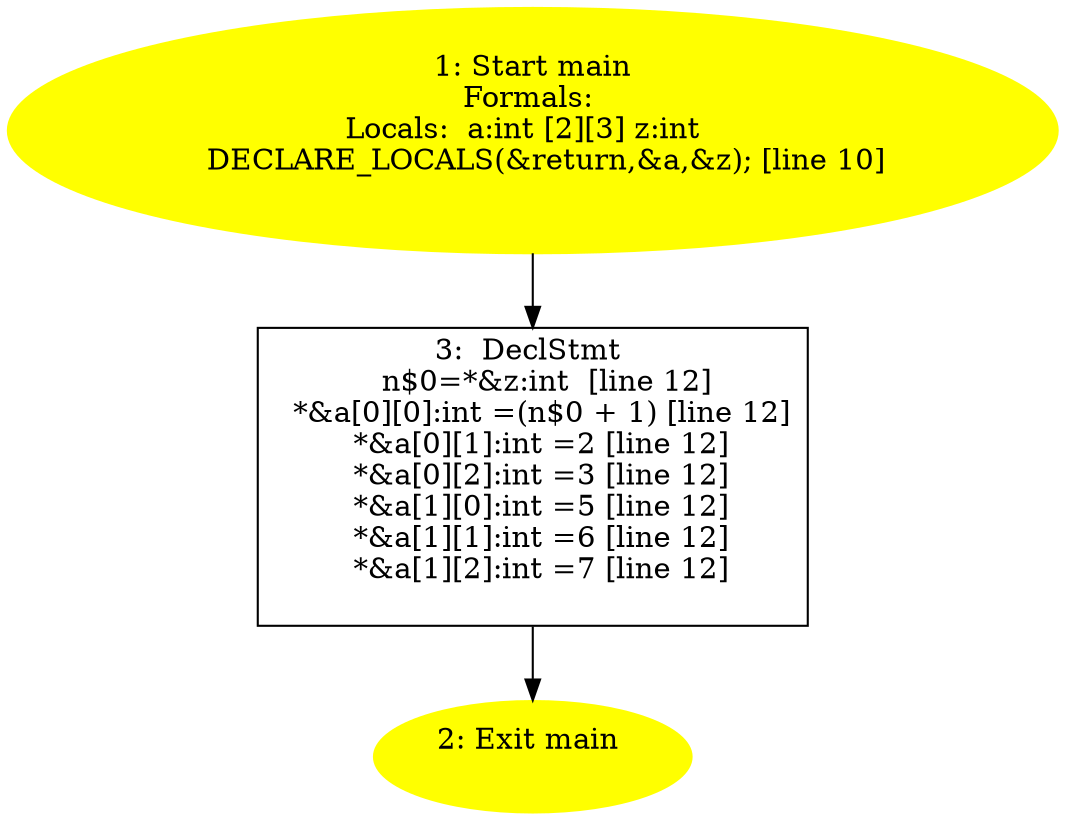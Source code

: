 /* @generated */
digraph iCFG {
"main.fad58de7366495db4650cfefac2fcd61_3" [label="3:  DeclStmt \n   n$0=*&z:int  [line 12]\n  *&a[0][0]:int =(n$0 + 1) [line 12]\n  *&a[0][1]:int =2 [line 12]\n  *&a[0][2]:int =3 [line 12]\n  *&a[1][0]:int =5 [line 12]\n  *&a[1][1]:int =6 [line 12]\n  *&a[1][2]:int =7 [line 12]\n " shape="box"]
	

	 "main.fad58de7366495db4650cfefac2fcd61_3" -> "main.fad58de7366495db4650cfefac2fcd61_2" ;
"main.fad58de7366495db4650cfefac2fcd61_2" [label="2: Exit main \n  " color=yellow style=filled]
	

"main.fad58de7366495db4650cfefac2fcd61_1" [label="1: Start main\nFormals: \nLocals:  a:int [2][3] z:int  \n   DECLARE_LOCALS(&return,&a,&z); [line 10]\n " color=yellow style=filled]
	

	 "main.fad58de7366495db4650cfefac2fcd61_1" -> "main.fad58de7366495db4650cfefac2fcd61_3" ;
}
